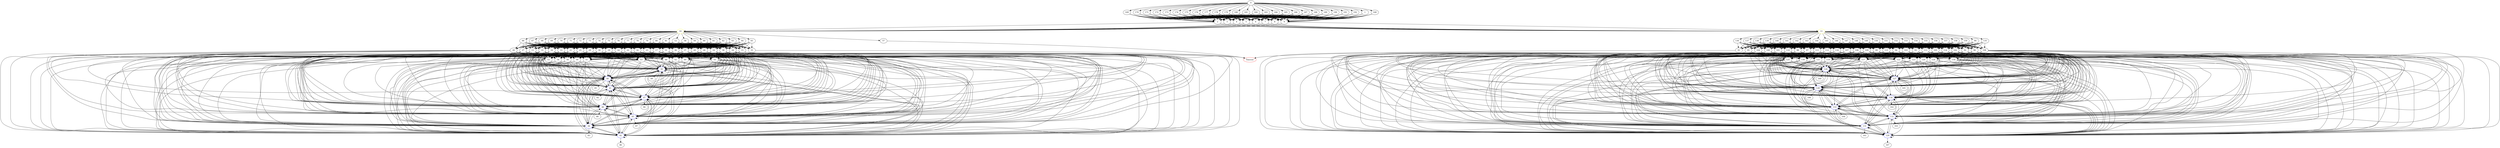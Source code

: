 digraph G {
	0 -> 1;
	0 -> 168;
	0 -> 169;
	0 -> 170;
	0 -> 171;
	0 -> 172;
	0 -> 173;
	0 -> 174;
	0 -> 175;
	0 -> 176;
	0 -> 177;
	0 -> 178;
	0 -> 179;
	0 -> 180;
	0 -> 181;
	0 -> 182;
	0 -> 183;
	0 -> 184;
	0 -> 185;
	0 -> 186;
	0 -> 187;
	0 -> 188;
	0 -> 189;
	0 -> 190;
	0 -> 191;
	0 -> 192;
	1 -> 2;
	1 -> 3;
	1 -> 4;
	1 -> 5;
	1 -> 6;
	1 -> 7;
	1 -> 8;
	1 -> 9;
	2 -> "10";
10 [color=yellow];
	2 -> "11";
11 [color=yellow];
	3 -> "10";
10 [color=yellow];
	3 -> "11";
11 [color=yellow];
	4 -> "10";
10 [color=yellow];
	4 -> "11";
11 [color=yellow];
	5 -> "10";
10 [color=yellow];
	5 -> "11";
11 [color=yellow];
	6 -> "10";
10 [color=yellow];
	6 -> "11";
11 [color=yellow];
	7 -> "10";
10 [color=yellow];
	7 -> "11";
11 [color=yellow];
	8 -> "10";
10 [color=yellow];
	8 -> "11";
11 [color=yellow];
	9 -> "10";
10 [color=yellow];
	9 -> "11";
11 [color=yellow];
	10 -> 12;
	10 -> 57;
	10 -> 58;
	10 -> 59;
	10 -> 60;
	10 -> 61;
	10 -> 62;
	10 -> 63;
	10 -> 64;
	10 -> 65;
	10 -> 66;
	10 -> 67;
	10 -> 68;
	10 -> 69;
	10 -> 70;
	10 -> 71;
	10 -> 72;
	10 -> 73;
	10 -> 74;
	10 -> 75;
	10 -> 76;
	10 -> 77;
	10 -> 78;
	10 -> 79;
	10 -> 80;
	10 -> 81;
	11 -> 90;
	11 -> 135;
	11 -> 136;
	11 -> 137;
	11 -> 138;
	11 -> 139;
	11 -> 140;
	11 -> 141;
	11 -> 142;
	11 -> 143;
	11 -> 144;
	11 -> 145;
	11 -> 146;
	11 -> 147;
	11 -> 148;
	11 -> 149;
	11 -> 150;
	11 -> 151;
	11 -> 152;
	11 -> 153;
	11 -> 154;
	11 -> 155;
	11 -> 156;
	11 -> 157;
	11 -> 158;
	11 -> 159;
	12 -> 13;
	12 -> 14;
	12 -> 15;
	12 -> 16;
	12 -> 17;
	12 -> 18;
	12 -> 19;
	12 -> 20;
	12 -> 21;
	12 -> 22;
	12 -> 23;
	12 -> 24;
	12 -> 25;
	12 -> 26;
	12 -> 27;
	12 -> 28;
	12 -> 29;
	12 -> 30;
	12 -> 31;
	12 -> 32;
	12 -> 33;
	12 -> 34;
	12 -> 35;
	12 -> 36;
	12 -> 37;
	12 -> 38;
	13 -> "39";
39 [color=blue];
	13 -> "40";
40 [color=blue];
	13 -> "41";
41 [color=blue];
	13 -> "42";
42 [color=blue];
	13 -> 43;
	13 -> "44";
44 [color=blue];
	13 -> "45";
45 [color=blue];
	13 -> "46";
46 [color=blue];
	13 -> "47";
47 [color=blue];
	13 -> 48;
	13 -> 49;
	13 -> 50;
	13 -> 51;
	13 -> 52;
	13 -> 53;
	13 -> 54;
	13 -> 55;
	13 -> 56;
	14 -> "39";
39 [color=blue];
	14 -> "40";
40 [color=blue];
	14 -> "41";
41 [color=blue];
	14 -> "42";
42 [color=blue];
	14 -> 43;
	14 -> "44";
44 [color=blue];
	14 -> "45";
45 [color=blue];
	14 -> "46";
46 [color=blue];
	14 -> "47";
47 [color=blue];
	14 -> 48;
	14 -> 49;
	14 -> 50;
	14 -> 51;
	14 -> 52;
	14 -> 53;
	14 -> 54;
	14 -> 55;
	14 -> 56;
	15 -> "39";
39 [color=blue];
	15 -> "40";
40 [color=blue];
	15 -> "41";
41 [color=blue];
	15 -> "42";
42 [color=blue];
	15 -> 43;
	15 -> "44";
44 [color=blue];
	15 -> "45";
45 [color=blue];
	15 -> "46";
46 [color=blue];
	15 -> "47";
47 [color=blue];
	15 -> 48;
	15 -> 49;
	15 -> 50;
	15 -> 51;
	15 -> 52;
	15 -> 53;
	15 -> 54;
	15 -> 55;
	15 -> 56;
	16 -> "39";
39 [color=blue];
	16 -> "40";
40 [color=blue];
	16 -> "41";
41 [color=blue];
	16 -> "42";
42 [color=blue];
	16 -> 43;
	16 -> "44";
44 [color=blue];
	16 -> "45";
45 [color=blue];
	16 -> "46";
46 [color=blue];
	16 -> "47";
47 [color=blue];
	16 -> 48;
	16 -> 49;
	16 -> 50;
	16 -> 51;
	16 -> 52;
	16 -> 53;
	16 -> 54;
	16 -> 55;
	16 -> 56;
	17 -> "39";
39 [color=blue];
	17 -> "40";
40 [color=blue];
	17 -> "41";
41 [color=blue];
	17 -> "42";
42 [color=blue];
	17 -> 43;
	17 -> "44";
44 [color=blue];
	17 -> "45";
45 [color=blue];
	17 -> "46";
46 [color=blue];
	17 -> "47";
47 [color=blue];
	17 -> 48;
	17 -> 49;
	17 -> 50;
	17 -> 51;
	17 -> 52;
	17 -> 53;
	17 -> 54;
	17 -> 55;
	17 -> 56;
	18 -> "39";
39 [color=blue];
	18 -> "40";
40 [color=blue];
	18 -> "41";
41 [color=blue];
	18 -> "42";
42 [color=blue];
	18 -> 43;
	18 -> "44";
44 [color=blue];
	18 -> "45";
45 [color=blue];
	18 -> "46";
46 [color=blue];
	18 -> "47";
47 [color=blue];
	18 -> 48;
	18 -> 49;
	18 -> 50;
	18 -> 51;
	18 -> 52;
	18 -> 53;
	18 -> 54;
	18 -> 55;
	18 -> 56;
	19 -> "39";
39 [color=blue];
	19 -> "40";
40 [color=blue];
	19 -> "41";
41 [color=blue];
	19 -> "42";
42 [color=blue];
	19 -> 43;
	19 -> "44";
44 [color=blue];
	19 -> "45";
45 [color=blue];
	19 -> "46";
46 [color=blue];
	19 -> "47";
47 [color=blue];
	19 -> 48;
	19 -> 49;
	19 -> 50;
	19 -> 51;
	19 -> 52;
	19 -> 53;
	19 -> 54;
	19 -> 55;
	19 -> 56;
	20 -> "39";
39 [color=blue];
	20 -> "40";
40 [color=blue];
	20 -> "41";
41 [color=blue];
	20 -> "42";
42 [color=blue];
	20 -> 43;
	20 -> "44";
44 [color=blue];
	20 -> "45";
45 [color=blue];
	20 -> "46";
46 [color=blue];
	20 -> "47";
47 [color=blue];
	20 -> 48;
	20 -> 49;
	20 -> 50;
	20 -> 51;
	20 -> 52;
	20 -> 53;
	20 -> 54;
	20 -> 55;
	20 -> 56;
	21 -> "39";
39 [color=blue];
	21 -> "40";
40 [color=blue];
	21 -> "41";
41 [color=blue];
	21 -> "42";
42 [color=blue];
	21 -> 43;
	21 -> "44";
44 [color=blue];
	21 -> "45";
45 [color=blue];
	21 -> "46";
46 [color=blue];
	21 -> "47";
47 [color=blue];
	21 -> 48;
	21 -> 49;
	21 -> 50;
	21 -> 51;
	21 -> 52;
	21 -> 53;
	21 -> 54;
	21 -> 55;
	21 -> 56;
	22 -> "39";
39 [color=blue];
	22 -> "40";
40 [color=blue];
	22 -> "41";
41 [color=blue];
	22 -> "42";
42 [color=blue];
	22 -> 43;
	22 -> "44";
44 [color=blue];
	22 -> "45";
45 [color=blue];
	22 -> "46";
46 [color=blue];
	22 -> "47";
47 [color=blue];
	22 -> 48;
	22 -> 49;
	22 -> 50;
	22 -> 51;
	22 -> 52;
	22 -> 53;
	22 -> 54;
	22 -> 55;
	22 -> 56;
	23 -> "39";
39 [color=blue];
	23 -> "40";
40 [color=blue];
	23 -> "41";
41 [color=blue];
	23 -> "42";
42 [color=blue];
	23 -> 43;
	23 -> "44";
44 [color=blue];
	23 -> "45";
45 [color=blue];
	23 -> "46";
46 [color=blue];
	23 -> "47";
47 [color=blue];
	23 -> 48;
	23 -> 49;
	23 -> 50;
	23 -> 51;
	23 -> 52;
	23 -> 53;
	23 -> 54;
	23 -> 55;
	23 -> 56;
	24 -> "39";
39 [color=blue];
	24 -> "40";
40 [color=blue];
	24 -> "41";
41 [color=blue];
	24 -> "42";
42 [color=blue];
	24 -> 43;
	24 -> "44";
44 [color=blue];
	24 -> "45";
45 [color=blue];
	24 -> "46";
46 [color=blue];
	24 -> "47";
47 [color=blue];
	24 -> 48;
	24 -> 49;
	24 -> 50;
	24 -> 51;
	24 -> 52;
	24 -> 53;
	24 -> 54;
	24 -> 55;
	24 -> 56;
	25 -> "39";
39 [color=blue];
	25 -> "40";
40 [color=blue];
	25 -> "41";
41 [color=blue];
	25 -> "42";
42 [color=blue];
	25 -> 43;
	25 -> "44";
44 [color=blue];
	25 -> "45";
45 [color=blue];
	25 -> "46";
46 [color=blue];
	25 -> "47";
47 [color=blue];
	25 -> 48;
	25 -> 49;
	25 -> 50;
	25 -> 51;
	25 -> 52;
	25 -> 53;
	25 -> 54;
	25 -> 55;
	25 -> 56;
	26 -> "39";
39 [color=blue];
	26 -> "40";
40 [color=blue];
	26 -> "41";
41 [color=blue];
	26 -> "42";
42 [color=blue];
	26 -> 43;
	26 -> "44";
44 [color=blue];
	26 -> "45";
45 [color=blue];
	26 -> "46";
46 [color=blue];
	26 -> "47";
47 [color=blue];
	26 -> 48;
	26 -> 49;
	26 -> 50;
	26 -> 51;
	26 -> 52;
	26 -> 53;
	26 -> 54;
	26 -> 55;
	26 -> 56;
	27 -> "39";
39 [color=blue];
	27 -> "40";
40 [color=blue];
	27 -> "41";
41 [color=blue];
	27 -> "42";
42 [color=blue];
	27 -> 43;
	27 -> "44";
44 [color=blue];
	27 -> "45";
45 [color=blue];
	27 -> "46";
46 [color=blue];
	27 -> "47";
47 [color=blue];
	27 -> 48;
	27 -> 49;
	27 -> 50;
	27 -> 51;
	27 -> 52;
	27 -> 53;
	27 -> 54;
	27 -> 55;
	27 -> 56;
	28 -> "39";
39 [color=blue];
	28 -> "40";
40 [color=blue];
	28 -> "41";
41 [color=blue];
	28 -> "42";
42 [color=blue];
	28 -> 43;
	28 -> "44";
44 [color=blue];
	28 -> "45";
45 [color=blue];
	28 -> "46";
46 [color=blue];
	28 -> "47";
47 [color=blue];
	28 -> 48;
	28 -> 49;
	28 -> 50;
	28 -> 51;
	28 -> 52;
	28 -> 53;
	28 -> 54;
	28 -> 55;
	28 -> 56;
	29 -> "39";
39 [color=blue];
	29 -> "40";
40 [color=blue];
	29 -> "41";
41 [color=blue];
	29 -> "42";
42 [color=blue];
	29 -> 43;
	29 -> "44";
44 [color=blue];
	29 -> "45";
45 [color=blue];
	29 -> "46";
46 [color=blue];
	29 -> "47";
47 [color=blue];
	29 -> 48;
	29 -> 49;
	29 -> 50;
	29 -> 51;
	29 -> 52;
	29 -> 53;
	29 -> 54;
	29 -> 55;
	29 -> 56;
	30 -> "39";
39 [color=blue];
	30 -> "40";
40 [color=blue];
	30 -> "41";
41 [color=blue];
	30 -> "42";
42 [color=blue];
	30 -> 43;
	30 -> "44";
44 [color=blue];
	30 -> "45";
45 [color=blue];
	30 -> "46";
46 [color=blue];
	30 -> "47";
47 [color=blue];
	30 -> 48;
	30 -> 49;
	30 -> 50;
	30 -> 51;
	30 -> 52;
	30 -> 53;
	30 -> 54;
	30 -> 55;
	30 -> 56;
	31 -> "39";
39 [color=blue];
	31 -> "40";
40 [color=blue];
	31 -> "41";
41 [color=blue];
	31 -> "42";
42 [color=blue];
	31 -> 43;
	31 -> "44";
44 [color=blue];
	31 -> "45";
45 [color=blue];
	31 -> "46";
46 [color=blue];
	31 -> "47";
47 [color=blue];
	31 -> 48;
	31 -> 49;
	31 -> 50;
	31 -> 51;
	31 -> 52;
	31 -> 53;
	31 -> 54;
	31 -> 55;
	31 -> 56;
	32 -> "39";
39 [color=blue];
	32 -> "40";
40 [color=blue];
	32 -> "41";
41 [color=blue];
	32 -> "42";
42 [color=blue];
	32 -> 43;
	32 -> "44";
44 [color=blue];
	32 -> "45";
45 [color=blue];
	32 -> "46";
46 [color=blue];
	32 -> "47";
47 [color=blue];
	32 -> 48;
	32 -> 49;
	32 -> 50;
	32 -> 51;
	32 -> 52;
	32 -> 53;
	32 -> 54;
	32 -> 55;
	32 -> 56;
	33 -> "39";
39 [color=blue];
	33 -> "40";
40 [color=blue];
	33 -> "41";
41 [color=blue];
	33 -> "42";
42 [color=blue];
	33 -> 43;
	33 -> "44";
44 [color=blue];
	33 -> "45";
45 [color=blue];
	33 -> "46";
46 [color=blue];
	33 -> "47";
47 [color=blue];
	33 -> 48;
	33 -> 49;
	33 -> 50;
	33 -> 51;
	33 -> 52;
	33 -> 53;
	33 -> 54;
	33 -> 55;
	33 -> 56;
	34 -> "39";
39 [color=blue];
	34 -> "40";
40 [color=blue];
	34 -> "41";
41 [color=blue];
	34 -> "42";
42 [color=blue];
	34 -> 43;
	34 -> "44";
44 [color=blue];
	34 -> "45";
45 [color=blue];
	34 -> "46";
46 [color=blue];
	34 -> "47";
47 [color=blue];
	34 -> 48;
	34 -> 49;
	34 -> 50;
	34 -> 51;
	34 -> 52;
	34 -> 53;
	34 -> 54;
	34 -> 55;
	34 -> 56;
	35 -> "Timeout";
Timeout [color=red];
	36 -> "39";
39 [color=blue];
	36 -> "40";
40 [color=blue];
	36 -> "41";
41 [color=blue];
	36 -> "42";
42 [color=blue];
	36 -> 43;
	36 -> "44";
44 [color=blue];
	36 -> "45";
45 [color=blue];
	36 -> "46";
46 [color=blue];
	36 -> "47";
47 [color=blue];
	36 -> 48;
	36 -> 49;
	36 -> 50;
	36 -> 51;
	36 -> 52;
	36 -> 53;
	36 -> 54;
	36 -> 55;
	36 -> 56;
	37 -> "39";
39 [color=blue];
	37 -> "40";
40 [color=blue];
	37 -> "41";
41 [color=blue];
	37 -> "42";
42 [color=blue];
	37 -> 43;
	37 -> "44";
44 [color=blue];
	37 -> "45";
45 [color=blue];
	37 -> "46";
46 [color=blue];
	37 -> "47";
47 [color=blue];
	37 -> 48;
	37 -> 49;
	37 -> 50;
	37 -> 51;
	37 -> 52;
	37 -> 53;
	37 -> 54;
	37 -> 55;
	37 -> 56;
	38 -> "39";
39 [color=blue];
	38 -> "40";
40 [color=blue];
	38 -> "41";
41 [color=blue];
	38 -> "42";
42 [color=blue];
	38 -> 43;
	38 -> "44";
44 [color=blue];
	38 -> "45";
45 [color=blue];
	38 -> "46";
46 [color=blue];
	38 -> "47";
47 [color=blue];
	38 -> 48;
	38 -> 49;
	38 -> 50;
	38 -> 51;
	38 -> 52;
	38 -> 53;
	38 -> 54;
	38 -> 55;
	38 -> 56;
	39 -> "39";
39 [color=blue];
	39 -> "40";
40 [color=blue];
	39 -> "41";
41 [color=blue];
	39 -> "42";
42 [color=blue];
	39 -> "44";
44 [color=blue];
	39 -> "45";
45 [color=blue];
	39 -> "46";
46 [color=blue];
	39 -> "47";
47 [color=blue];
	39 -> 89;
	40 -> "39";
39 [color=blue];
	40 -> "40";
40 [color=blue];
	40 -> "41";
41 [color=blue];
	40 -> "42";
42 [color=blue];
	40 -> "44";
44 [color=blue];
	40 -> "45";
45 [color=blue];
	40 -> "46";
46 [color=blue];
	40 -> "47";
47 [color=blue];
	40 -> 85;
	41 -> "39";
39 [color=blue];
	41 -> "40";
40 [color=blue];
	41 -> "41";
41 [color=blue];
	41 -> "42";
42 [color=blue];
	41 -> "44";
44 [color=blue];
	41 -> "45";
45 [color=blue];
	41 -> "46";
46 [color=blue];
	41 -> "47";
47 [color=blue];
	41 -> 82;
	42 -> "39";
39 [color=blue];
	42 -> "40";
40 [color=blue];
	42 -> "41";
41 [color=blue];
	42 -> "42";
42 [color=blue];
	42 -> "44";
44 [color=blue];
	42 -> "45";
45 [color=blue];
	42 -> "46";
46 [color=blue];
	42 -> "47";
47 [color=blue];
	42 -> 86;
	43 -> "39";
39 [color=blue];
	43 -> "40";
40 [color=blue];
	43 -> "41";
41 [color=blue];
	43 -> "42";
42 [color=blue];
	43 -> "44";
44 [color=blue];
	43 -> "45";
45 [color=blue];
	43 -> "46";
46 [color=blue];
	43 -> "47";
47 [color=blue];
	44 -> "39";
39 [color=blue];
	44 -> "40";
40 [color=blue];
	44 -> "41";
41 [color=blue];
	44 -> "42";
42 [color=blue];
	44 -> "44";
44 [color=blue];
	44 -> "45";
45 [color=blue];
	44 -> "46";
46 [color=blue];
	44 -> "47";
47 [color=blue];
	44 -> 83;
	45 -> "39";
39 [color=blue];
	45 -> "40";
40 [color=blue];
	45 -> "41";
41 [color=blue];
	45 -> "42";
42 [color=blue];
	45 -> "44";
44 [color=blue];
	45 -> "45";
45 [color=blue];
	45 -> "46";
46 [color=blue];
	45 -> "47";
47 [color=blue];
	45 -> 87;
	46 -> "39";
39 [color=blue];
	46 -> "40";
40 [color=blue];
	46 -> "41";
41 [color=blue];
	46 -> "42";
42 [color=blue];
	46 -> "44";
44 [color=blue];
	46 -> "45";
45 [color=blue];
	46 -> "46";
46 [color=blue];
	46 -> "47";
47 [color=blue];
	46 -> 88;
	47 -> "39";
39 [color=blue];
	47 -> "40";
40 [color=blue];
	47 -> "41";
41 [color=blue];
	47 -> "42";
42 [color=blue];
	47 -> "44";
44 [color=blue];
	47 -> "45";
45 [color=blue];
	47 -> "46";
46 [color=blue];
	47 -> "47";
47 [color=blue];
	47 -> 84;
	48 -> "39";
39 [color=blue];
	48 -> "40";
40 [color=blue];
	48 -> "41";
41 [color=blue];
	48 -> "42";
42 [color=blue];
	48 -> "44";
44 [color=blue];
	48 -> "45";
45 [color=blue];
	48 -> "46";
46 [color=blue];
	48 -> "47";
47 [color=blue];
	49 -> "39";
39 [color=blue];
	49 -> "40";
40 [color=blue];
	49 -> "41";
41 [color=blue];
	49 -> "42";
42 [color=blue];
	49 -> "44";
44 [color=blue];
	49 -> "45";
45 [color=blue];
	49 -> "46";
46 [color=blue];
	49 -> "47";
47 [color=blue];
	50 -> "39";
39 [color=blue];
	50 -> "40";
40 [color=blue];
	50 -> "41";
41 [color=blue];
	50 -> "42";
42 [color=blue];
	50 -> "44";
44 [color=blue];
	50 -> "45";
45 [color=blue];
	50 -> "46";
46 [color=blue];
	50 -> "47";
47 [color=blue];
	51 -> "39";
39 [color=blue];
	51 -> "40";
40 [color=blue];
	51 -> "41";
41 [color=blue];
	51 -> "42";
42 [color=blue];
	51 -> "44";
44 [color=blue];
	51 -> "45";
45 [color=blue];
	51 -> "46";
46 [color=blue];
	51 -> "47";
47 [color=blue];
	52 -> "39";
39 [color=blue];
	52 -> "40";
40 [color=blue];
	52 -> "41";
41 [color=blue];
	52 -> "42";
42 [color=blue];
	52 -> "44";
44 [color=blue];
	52 -> "45";
45 [color=blue];
	52 -> "46";
46 [color=blue];
	52 -> "47";
47 [color=blue];
	53 -> "39";
39 [color=blue];
	53 -> "40";
40 [color=blue];
	53 -> "41";
41 [color=blue];
	53 -> "42";
42 [color=blue];
	53 -> "44";
44 [color=blue];
	53 -> "45";
45 [color=blue];
	53 -> "46";
46 [color=blue];
	53 -> "47";
47 [color=blue];
	54 -> "39";
39 [color=blue];
	54 -> "40";
40 [color=blue];
	54 -> "41";
41 [color=blue];
	54 -> "42";
42 [color=blue];
	54 -> "44";
44 [color=blue];
	54 -> "45";
45 [color=blue];
	54 -> "46";
46 [color=blue];
	54 -> "47";
47 [color=blue];
	55 -> "39";
39 [color=blue];
	55 -> "40";
40 [color=blue];
	55 -> "41";
41 [color=blue];
	55 -> "42";
42 [color=blue];
	55 -> "44";
44 [color=blue];
	55 -> "45";
45 [color=blue];
	55 -> "46";
46 [color=blue];
	55 -> "47";
47 [color=blue];
	56 -> "39";
39 [color=blue];
	56 -> "40";
40 [color=blue];
	56 -> "41";
41 [color=blue];
	56 -> "42";
42 [color=blue];
	56 -> "44";
44 [color=blue];
	56 -> "45";
45 [color=blue];
	56 -> "46";
46 [color=blue];
	56 -> "47";
47 [color=blue];
	57 -> "Timeout";
Timeout [color=red];
	58 -> 13;
	58 -> 14;
	58 -> 15;
	58 -> 16;
	58 -> 17;
	58 -> 18;
	58 -> 19;
	58 -> 20;
	58 -> 21;
	58 -> 22;
	58 -> 23;
	58 -> 24;
	58 -> 25;
	58 -> 26;
	58 -> 27;
	58 -> 28;
	58 -> 29;
	58 -> 30;
	58 -> 31;
	58 -> 32;
	58 -> 33;
	58 -> 34;
	58 -> 35;
	58 -> 36;
	58 -> 37;
	58 -> 38;
	59 -> 13;
	59 -> 14;
	59 -> 15;
	59 -> 16;
	59 -> 17;
	59 -> 18;
	59 -> 19;
	59 -> 20;
	59 -> 21;
	59 -> 22;
	59 -> 23;
	59 -> 24;
	59 -> 25;
	59 -> 26;
	59 -> 27;
	59 -> 28;
	59 -> 29;
	59 -> 30;
	59 -> 31;
	59 -> 32;
	59 -> 33;
	59 -> 34;
	59 -> 35;
	59 -> 36;
	59 -> 37;
	59 -> 38;
	60 -> 13;
	60 -> 14;
	60 -> 15;
	60 -> 16;
	60 -> 17;
	60 -> 18;
	60 -> 19;
	60 -> 20;
	60 -> 21;
	60 -> 22;
	60 -> 23;
	60 -> 24;
	60 -> 25;
	60 -> 26;
	60 -> 27;
	60 -> 28;
	60 -> 29;
	60 -> 30;
	60 -> 31;
	60 -> 32;
	60 -> 33;
	60 -> 34;
	60 -> 35;
	60 -> 36;
	60 -> 37;
	60 -> 38;
	61 -> 13;
	61 -> 14;
	61 -> 15;
	61 -> 16;
	61 -> 17;
	61 -> 18;
	61 -> 19;
	61 -> 20;
	61 -> 21;
	61 -> 22;
	61 -> 23;
	61 -> 24;
	61 -> 25;
	61 -> 26;
	61 -> 27;
	61 -> 28;
	61 -> 29;
	61 -> 30;
	61 -> 31;
	61 -> 32;
	61 -> 33;
	61 -> 34;
	61 -> 35;
	61 -> 36;
	61 -> 37;
	61 -> 38;
	62 -> 13;
	62 -> 14;
	62 -> 15;
	62 -> 16;
	62 -> 17;
	62 -> 18;
	62 -> 19;
	62 -> 20;
	62 -> 21;
	62 -> 22;
	62 -> 23;
	62 -> 24;
	62 -> 25;
	62 -> 26;
	62 -> 27;
	62 -> 28;
	62 -> 29;
	62 -> 30;
	62 -> 31;
	62 -> 32;
	62 -> 33;
	62 -> 34;
	62 -> 35;
	62 -> 36;
	62 -> 37;
	62 -> 38;
	63 -> 13;
	63 -> 14;
	63 -> 15;
	63 -> 16;
	63 -> 17;
	63 -> 18;
	63 -> 19;
	63 -> 20;
	63 -> 21;
	63 -> 22;
	63 -> 23;
	63 -> 24;
	63 -> 25;
	63 -> 26;
	63 -> 27;
	63 -> 28;
	63 -> 29;
	63 -> 30;
	63 -> 31;
	63 -> 32;
	63 -> 33;
	63 -> 34;
	63 -> 35;
	63 -> 36;
	63 -> 37;
	63 -> 38;
	64 -> 13;
	64 -> 14;
	64 -> 15;
	64 -> 16;
	64 -> 17;
	64 -> 18;
	64 -> 19;
	64 -> 20;
	64 -> 21;
	64 -> 22;
	64 -> 23;
	64 -> 24;
	64 -> 25;
	64 -> 26;
	64 -> 27;
	64 -> 28;
	64 -> 29;
	64 -> 30;
	64 -> 31;
	64 -> 32;
	64 -> 33;
	64 -> 34;
	64 -> 35;
	64 -> 36;
	64 -> 37;
	64 -> 38;
	65 -> 13;
	65 -> 14;
	65 -> 15;
	65 -> 16;
	65 -> 17;
	65 -> 18;
	65 -> 19;
	65 -> 20;
	65 -> 21;
	65 -> 22;
	65 -> 23;
	65 -> 24;
	65 -> 25;
	65 -> 26;
	65 -> 27;
	65 -> 28;
	65 -> 29;
	65 -> 30;
	65 -> 31;
	65 -> 32;
	65 -> 33;
	65 -> 34;
	65 -> 35;
	65 -> 36;
	65 -> 37;
	65 -> 38;
	66 -> 13;
	66 -> 14;
	66 -> 15;
	66 -> 16;
	66 -> 17;
	66 -> 18;
	66 -> 19;
	66 -> 20;
	66 -> 21;
	66 -> 22;
	66 -> 23;
	66 -> 24;
	66 -> 25;
	66 -> 26;
	66 -> 27;
	66 -> 28;
	66 -> 29;
	66 -> 30;
	66 -> 31;
	66 -> 32;
	66 -> 33;
	66 -> 34;
	66 -> 35;
	66 -> 36;
	66 -> 37;
	66 -> 38;
	67 -> 13;
	67 -> 14;
	67 -> 15;
	67 -> 16;
	67 -> 17;
	67 -> 18;
	67 -> 19;
	67 -> 20;
	67 -> 21;
	67 -> 22;
	67 -> 23;
	67 -> 24;
	67 -> 25;
	67 -> 26;
	67 -> 27;
	67 -> 28;
	67 -> 29;
	67 -> 30;
	67 -> 31;
	67 -> 32;
	67 -> 33;
	67 -> 34;
	67 -> 35;
	67 -> 36;
	67 -> 37;
	67 -> 38;
	68 -> 13;
	68 -> 14;
	68 -> 15;
	68 -> 16;
	68 -> 17;
	68 -> 18;
	68 -> 19;
	68 -> 20;
	68 -> 21;
	68 -> 22;
	68 -> 23;
	68 -> 24;
	68 -> 25;
	68 -> 26;
	68 -> 27;
	68 -> 28;
	68 -> 29;
	68 -> 30;
	68 -> 31;
	68 -> 32;
	68 -> 33;
	68 -> 34;
	68 -> 35;
	68 -> 36;
	68 -> 37;
	68 -> 38;
	69 -> 13;
	69 -> 14;
	69 -> 15;
	69 -> 16;
	69 -> 17;
	69 -> 18;
	69 -> 19;
	69 -> 20;
	69 -> 21;
	69 -> 22;
	69 -> 23;
	69 -> 24;
	69 -> 25;
	69 -> 26;
	69 -> 27;
	69 -> 28;
	69 -> 29;
	69 -> 30;
	69 -> 31;
	69 -> 32;
	69 -> 33;
	69 -> 34;
	69 -> 35;
	69 -> 36;
	69 -> 37;
	69 -> 38;
	70 -> 13;
	70 -> 14;
	70 -> 15;
	70 -> 16;
	70 -> 17;
	70 -> 18;
	70 -> 19;
	70 -> 20;
	70 -> 21;
	70 -> 22;
	70 -> 23;
	70 -> 24;
	70 -> 25;
	70 -> 26;
	70 -> 27;
	70 -> 28;
	70 -> 29;
	70 -> 30;
	70 -> 31;
	70 -> 32;
	70 -> 33;
	70 -> 34;
	70 -> 35;
	70 -> 36;
	70 -> 37;
	70 -> 38;
	71 -> 13;
	71 -> 14;
	71 -> 15;
	71 -> 16;
	71 -> 17;
	71 -> 18;
	71 -> 19;
	71 -> 20;
	71 -> 21;
	71 -> 22;
	71 -> 23;
	71 -> 24;
	71 -> 25;
	71 -> 26;
	71 -> 27;
	71 -> 28;
	71 -> 29;
	71 -> 30;
	71 -> 31;
	71 -> 32;
	71 -> 33;
	71 -> 34;
	71 -> 35;
	71 -> 36;
	71 -> 37;
	71 -> 38;
	72 -> 13;
	72 -> 14;
	72 -> 15;
	72 -> 16;
	72 -> 17;
	72 -> 18;
	72 -> 19;
	72 -> 20;
	72 -> 21;
	72 -> 22;
	72 -> 23;
	72 -> 24;
	72 -> 25;
	72 -> 26;
	72 -> 27;
	72 -> 28;
	72 -> 29;
	72 -> 30;
	72 -> 31;
	72 -> 32;
	72 -> 33;
	72 -> 34;
	72 -> 35;
	72 -> 36;
	72 -> 37;
	72 -> 38;
	73 -> 13;
	73 -> 14;
	73 -> 15;
	73 -> 16;
	73 -> 17;
	73 -> 18;
	73 -> 19;
	73 -> 20;
	73 -> 21;
	73 -> 22;
	73 -> 23;
	73 -> 24;
	73 -> 25;
	73 -> 26;
	73 -> 27;
	73 -> 28;
	73 -> 29;
	73 -> 30;
	73 -> 31;
	73 -> 32;
	73 -> 33;
	73 -> 34;
	73 -> 35;
	73 -> 36;
	73 -> 37;
	73 -> 38;
	74 -> 13;
	74 -> 14;
	74 -> 15;
	74 -> 16;
	74 -> 17;
	74 -> 18;
	74 -> 19;
	74 -> 20;
	74 -> 21;
	74 -> 22;
	74 -> 23;
	74 -> 24;
	74 -> 25;
	74 -> 26;
	74 -> 27;
	74 -> 28;
	74 -> 29;
	74 -> 30;
	74 -> 31;
	74 -> 32;
	74 -> 33;
	74 -> 34;
	74 -> 35;
	74 -> 36;
	74 -> 37;
	74 -> 38;
	75 -> 13;
	75 -> 14;
	75 -> 15;
	75 -> 16;
	75 -> 17;
	75 -> 18;
	75 -> 19;
	75 -> 20;
	75 -> 21;
	75 -> 22;
	75 -> 23;
	75 -> 24;
	75 -> 25;
	75 -> 26;
	75 -> 27;
	75 -> 28;
	75 -> 29;
	75 -> 30;
	75 -> 31;
	75 -> 32;
	75 -> 33;
	75 -> 34;
	75 -> 35;
	75 -> 36;
	75 -> 37;
	75 -> 38;
	76 -> 13;
	76 -> 14;
	76 -> 15;
	76 -> 16;
	76 -> 17;
	76 -> 18;
	76 -> 19;
	76 -> 20;
	76 -> 21;
	76 -> 22;
	76 -> 23;
	76 -> 24;
	76 -> 25;
	76 -> 26;
	76 -> 27;
	76 -> 28;
	76 -> 29;
	76 -> 30;
	76 -> 31;
	76 -> 32;
	76 -> 33;
	76 -> 34;
	76 -> 35;
	76 -> 36;
	76 -> 37;
	76 -> 38;
	77 -> 13;
	77 -> 14;
	77 -> 15;
	77 -> 16;
	77 -> 17;
	77 -> 18;
	77 -> 19;
	77 -> 20;
	77 -> 21;
	77 -> 22;
	77 -> 23;
	77 -> 24;
	77 -> 25;
	77 -> 26;
	77 -> 27;
	77 -> 28;
	77 -> 29;
	77 -> 30;
	77 -> 31;
	77 -> 32;
	77 -> 33;
	77 -> 34;
	77 -> 35;
	77 -> 36;
	77 -> 37;
	77 -> 38;
	78 -> 13;
	78 -> 14;
	78 -> 15;
	78 -> 16;
	78 -> 17;
	78 -> 18;
	78 -> 19;
	78 -> 20;
	78 -> 21;
	78 -> 22;
	78 -> 23;
	78 -> 24;
	78 -> 25;
	78 -> 26;
	78 -> 27;
	78 -> 28;
	78 -> 29;
	78 -> 30;
	78 -> 31;
	78 -> 32;
	78 -> 33;
	78 -> 34;
	78 -> 35;
	78 -> 36;
	78 -> 37;
	78 -> 38;
	79 -> 13;
	79 -> 14;
	79 -> 15;
	79 -> 16;
	79 -> 17;
	79 -> 18;
	79 -> 19;
	79 -> 20;
	79 -> 21;
	79 -> 22;
	79 -> 23;
	79 -> 24;
	79 -> 25;
	79 -> 26;
	79 -> 27;
	79 -> 28;
	79 -> 29;
	79 -> 30;
	79 -> 31;
	79 -> 32;
	79 -> 33;
	79 -> 34;
	79 -> 35;
	79 -> 36;
	79 -> 37;
	79 -> 38;
	80 -> 13;
	80 -> 14;
	80 -> 15;
	80 -> 16;
	80 -> 17;
	80 -> 18;
	80 -> 19;
	80 -> 20;
	80 -> 21;
	80 -> 22;
	80 -> 23;
	80 -> 24;
	80 -> 25;
	80 -> 26;
	80 -> 27;
	80 -> 28;
	80 -> 29;
	80 -> 30;
	80 -> 31;
	80 -> 32;
	80 -> 33;
	80 -> 34;
	80 -> 35;
	80 -> 36;
	80 -> 37;
	80 -> 38;
	81 -> 13;
	81 -> 14;
	81 -> 15;
	81 -> 16;
	81 -> 17;
	81 -> 18;
	81 -> 19;
	81 -> 20;
	81 -> 21;
	81 -> 22;
	81 -> 23;
	81 -> 24;
	81 -> 25;
	81 -> 26;
	81 -> 27;
	81 -> 28;
	81 -> 29;
	81 -> 30;
	81 -> 31;
	81 -> 32;
	81 -> 33;
	81 -> 34;
	81 -> 35;
	81 -> 36;
	81 -> 37;
	81 -> 38;
	90 -> 91;
	90 -> 92;
	90 -> 93;
	90 -> 94;
	90 -> 95;
	90 -> 96;
	90 -> 97;
	90 -> 98;
	90 -> 99;
	90 -> 100;
	90 -> 101;
	90 -> 102;
	90 -> 103;
	90 -> 104;
	90 -> 105;
	90 -> 106;
	90 -> 107;
	90 -> 108;
	90 -> 109;
	90 -> 110;
	90 -> 111;
	90 -> 112;
	90 -> 113;
	90 -> 114;
	90 -> 115;
	90 -> 116;
	91 -> "Timeout";
Timeout [color=red];
	92 -> 117;
	92 -> 118;
	92 -> 119;
	92 -> 120;
	92 -> 121;
	92 -> 122;
	92 -> 123;
	92 -> 124;
	92 -> 125;
	92 -> "126";
126 [color=blue];
	92 -> "127";
127 [color=blue];
	92 -> "128";
128 [color=blue];
	92 -> "129";
129 [color=blue];
	92 -> 130;
	92 -> "131";
131 [color=blue];
	92 -> "132";
132 [color=blue];
	92 -> "133";
133 [color=blue];
	92 -> "134";
134 [color=blue];
	93 -> 117;
	93 -> 118;
	93 -> 119;
	93 -> 120;
	93 -> 121;
	93 -> 122;
	93 -> 123;
	93 -> 124;
	93 -> 125;
	93 -> "126";
126 [color=blue];
	93 -> "127";
127 [color=blue];
	93 -> "128";
128 [color=blue];
	93 -> "129";
129 [color=blue];
	93 -> 130;
	93 -> "131";
131 [color=blue];
	93 -> "132";
132 [color=blue];
	93 -> "133";
133 [color=blue];
	93 -> "134";
134 [color=blue];
	94 -> 117;
	94 -> 118;
	94 -> 119;
	94 -> 120;
	94 -> 121;
	94 -> 122;
	94 -> 123;
	94 -> 124;
	94 -> 125;
	94 -> "126";
126 [color=blue];
	94 -> "127";
127 [color=blue];
	94 -> "128";
128 [color=blue];
	94 -> "129";
129 [color=blue];
	94 -> 130;
	94 -> "131";
131 [color=blue];
	94 -> "132";
132 [color=blue];
	94 -> "133";
133 [color=blue];
	94 -> "134";
134 [color=blue];
	95 -> 117;
	95 -> 118;
	95 -> 119;
	95 -> 120;
	95 -> 121;
	95 -> 122;
	95 -> 123;
	95 -> 124;
	95 -> 125;
	95 -> "126";
126 [color=blue];
	95 -> "127";
127 [color=blue];
	95 -> "128";
128 [color=blue];
	95 -> "129";
129 [color=blue];
	95 -> 130;
	95 -> "131";
131 [color=blue];
	95 -> "132";
132 [color=blue];
	95 -> "133";
133 [color=blue];
	95 -> "134";
134 [color=blue];
	96 -> 117;
	96 -> 118;
	96 -> 119;
	96 -> 120;
	96 -> 121;
	96 -> 122;
	96 -> 123;
	96 -> 124;
	96 -> 125;
	96 -> "126";
126 [color=blue];
	96 -> "127";
127 [color=blue];
	96 -> "128";
128 [color=blue];
	96 -> "129";
129 [color=blue];
	96 -> 130;
	96 -> "131";
131 [color=blue];
	96 -> "132";
132 [color=blue];
	96 -> "133";
133 [color=blue];
	96 -> "134";
134 [color=blue];
	97 -> 117;
	97 -> 118;
	97 -> 119;
	97 -> 120;
	97 -> 121;
	97 -> 122;
	97 -> 123;
	97 -> 124;
	97 -> 125;
	97 -> "126";
126 [color=blue];
	97 -> "127";
127 [color=blue];
	97 -> "128";
128 [color=blue];
	97 -> "129";
129 [color=blue];
	97 -> 130;
	97 -> "131";
131 [color=blue];
	97 -> "132";
132 [color=blue];
	97 -> "133";
133 [color=blue];
	97 -> "134";
134 [color=blue];
	98 -> 117;
	98 -> 118;
	98 -> 119;
	98 -> 120;
	98 -> 121;
	98 -> 122;
	98 -> 123;
	98 -> 124;
	98 -> 125;
	98 -> "126";
126 [color=blue];
	98 -> "127";
127 [color=blue];
	98 -> "128";
128 [color=blue];
	98 -> "129";
129 [color=blue];
	98 -> 130;
	98 -> "131";
131 [color=blue];
	98 -> "132";
132 [color=blue];
	98 -> "133";
133 [color=blue];
	98 -> "134";
134 [color=blue];
	99 -> 117;
	99 -> 118;
	99 -> 119;
	99 -> 120;
	99 -> 121;
	99 -> 122;
	99 -> 123;
	99 -> 124;
	99 -> 125;
	99 -> "126";
126 [color=blue];
	99 -> "127";
127 [color=blue];
	99 -> "128";
128 [color=blue];
	99 -> "129";
129 [color=blue];
	99 -> 130;
	99 -> "131";
131 [color=blue];
	99 -> "132";
132 [color=blue];
	99 -> "133";
133 [color=blue];
	99 -> "134";
134 [color=blue];
	100 -> 117;
	100 -> 118;
	100 -> 119;
	100 -> 120;
	100 -> 121;
	100 -> 122;
	100 -> 123;
	100 -> 124;
	100 -> 125;
	100 -> "126";
126 [color=blue];
	100 -> "127";
127 [color=blue];
	100 -> "128";
128 [color=blue];
	100 -> "129";
129 [color=blue];
	100 -> 130;
	100 -> "131";
131 [color=blue];
	100 -> "132";
132 [color=blue];
	100 -> "133";
133 [color=blue];
	100 -> "134";
134 [color=blue];
	101 -> 117;
	101 -> 118;
	101 -> 119;
	101 -> 120;
	101 -> 121;
	101 -> 122;
	101 -> 123;
	101 -> 124;
	101 -> 125;
	101 -> "126";
126 [color=blue];
	101 -> "127";
127 [color=blue];
	101 -> "128";
128 [color=blue];
	101 -> "129";
129 [color=blue];
	101 -> 130;
	101 -> "131";
131 [color=blue];
	101 -> "132";
132 [color=blue];
	101 -> "133";
133 [color=blue];
	101 -> "134";
134 [color=blue];
	102 -> 117;
	102 -> 118;
	102 -> 119;
	102 -> 120;
	102 -> 121;
	102 -> 122;
	102 -> 123;
	102 -> 124;
	102 -> 125;
	102 -> "126";
126 [color=blue];
	102 -> "127";
127 [color=blue];
	102 -> "128";
128 [color=blue];
	102 -> "129";
129 [color=blue];
	102 -> 130;
	102 -> "131";
131 [color=blue];
	102 -> "132";
132 [color=blue];
	102 -> "133";
133 [color=blue];
	102 -> "134";
134 [color=blue];
	103 -> 117;
	103 -> 118;
	103 -> 119;
	103 -> 120;
	103 -> 121;
	103 -> 122;
	103 -> 123;
	103 -> 124;
	103 -> 125;
	103 -> "126";
126 [color=blue];
	103 -> "127";
127 [color=blue];
	103 -> "128";
128 [color=blue];
	103 -> "129";
129 [color=blue];
	103 -> 130;
	103 -> "131";
131 [color=blue];
	103 -> "132";
132 [color=blue];
	103 -> "133";
133 [color=blue];
	103 -> "134";
134 [color=blue];
	104 -> 117;
	104 -> 118;
	104 -> 119;
	104 -> 120;
	104 -> 121;
	104 -> 122;
	104 -> 123;
	104 -> 124;
	104 -> 125;
	104 -> "126";
126 [color=blue];
	104 -> "127";
127 [color=blue];
	104 -> "128";
128 [color=blue];
	104 -> "129";
129 [color=blue];
	104 -> 130;
	104 -> "131";
131 [color=blue];
	104 -> "132";
132 [color=blue];
	104 -> "133";
133 [color=blue];
	104 -> "134";
134 [color=blue];
	105 -> 117;
	105 -> 118;
	105 -> 119;
	105 -> 120;
	105 -> 121;
	105 -> 122;
	105 -> 123;
	105 -> 124;
	105 -> 125;
	105 -> "126";
126 [color=blue];
	105 -> "127";
127 [color=blue];
	105 -> "128";
128 [color=blue];
	105 -> "129";
129 [color=blue];
	105 -> 130;
	105 -> "131";
131 [color=blue];
	105 -> "132";
132 [color=blue];
	105 -> "133";
133 [color=blue];
	105 -> "134";
134 [color=blue];
	106 -> 117;
	106 -> 118;
	106 -> 119;
	106 -> 120;
	106 -> 121;
	106 -> 122;
	106 -> 123;
	106 -> 124;
	106 -> 125;
	106 -> "126";
126 [color=blue];
	106 -> "127";
127 [color=blue];
	106 -> "128";
128 [color=blue];
	106 -> "129";
129 [color=blue];
	106 -> 130;
	106 -> "131";
131 [color=blue];
	106 -> "132";
132 [color=blue];
	106 -> "133";
133 [color=blue];
	106 -> "134";
134 [color=blue];
	107 -> 117;
	107 -> 118;
	107 -> 119;
	107 -> 120;
	107 -> 121;
	107 -> 122;
	107 -> 123;
	107 -> 124;
	107 -> 125;
	107 -> "126";
126 [color=blue];
	107 -> "127";
127 [color=blue];
	107 -> "128";
128 [color=blue];
	107 -> "129";
129 [color=blue];
	107 -> 130;
	107 -> "131";
131 [color=blue];
	107 -> "132";
132 [color=blue];
	107 -> "133";
133 [color=blue];
	107 -> "134";
134 [color=blue];
	108 -> 117;
	108 -> 118;
	108 -> 119;
	108 -> 120;
	108 -> 121;
	108 -> 122;
	108 -> 123;
	108 -> 124;
	108 -> 125;
	108 -> "126";
126 [color=blue];
	108 -> "127";
127 [color=blue];
	108 -> "128";
128 [color=blue];
	108 -> "129";
129 [color=blue];
	108 -> 130;
	108 -> "131";
131 [color=blue];
	108 -> "132";
132 [color=blue];
	108 -> "133";
133 [color=blue];
	108 -> "134";
134 [color=blue];
	109 -> 117;
	109 -> 118;
	109 -> 119;
	109 -> 120;
	109 -> 121;
	109 -> 122;
	109 -> 123;
	109 -> 124;
	109 -> 125;
	109 -> "126";
126 [color=blue];
	109 -> "127";
127 [color=blue];
	109 -> "128";
128 [color=blue];
	109 -> "129";
129 [color=blue];
	109 -> 130;
	109 -> "131";
131 [color=blue];
	109 -> "132";
132 [color=blue];
	109 -> "133";
133 [color=blue];
	109 -> "134";
134 [color=blue];
	110 -> 117;
	110 -> 118;
	110 -> 119;
	110 -> 120;
	110 -> 121;
	110 -> 122;
	110 -> 123;
	110 -> 124;
	110 -> 125;
	110 -> "126";
126 [color=blue];
	110 -> "127";
127 [color=blue];
	110 -> "128";
128 [color=blue];
	110 -> "129";
129 [color=blue];
	110 -> 130;
	110 -> "131";
131 [color=blue];
	110 -> "132";
132 [color=blue];
	110 -> "133";
133 [color=blue];
	110 -> "134";
134 [color=blue];
	111 -> 117;
	111 -> 118;
	111 -> 119;
	111 -> 120;
	111 -> 121;
	111 -> 122;
	111 -> 123;
	111 -> 124;
	111 -> 125;
	111 -> "126";
126 [color=blue];
	111 -> "127";
127 [color=blue];
	111 -> "128";
128 [color=blue];
	111 -> "129";
129 [color=blue];
	111 -> 130;
	111 -> "131";
131 [color=blue];
	111 -> "132";
132 [color=blue];
	111 -> "133";
133 [color=blue];
	111 -> "134";
134 [color=blue];
	112 -> 117;
	112 -> 118;
	112 -> 119;
	112 -> 120;
	112 -> 121;
	112 -> 122;
	112 -> 123;
	112 -> 124;
	112 -> 125;
	112 -> "126";
126 [color=blue];
	112 -> "127";
127 [color=blue];
	112 -> "128";
128 [color=blue];
	112 -> "129";
129 [color=blue];
	112 -> 130;
	112 -> "131";
131 [color=blue];
	112 -> "132";
132 [color=blue];
	112 -> "133";
133 [color=blue];
	112 -> "134";
134 [color=blue];
	113 -> 117;
	113 -> 118;
	113 -> 119;
	113 -> 120;
	113 -> 121;
	113 -> 122;
	113 -> 123;
	113 -> 124;
	113 -> 125;
	113 -> "126";
126 [color=blue];
	113 -> "127";
127 [color=blue];
	113 -> "128";
128 [color=blue];
	113 -> "129";
129 [color=blue];
	113 -> 130;
	113 -> "131";
131 [color=blue];
	113 -> "132";
132 [color=blue];
	113 -> "133";
133 [color=blue];
	113 -> "134";
134 [color=blue];
	114 -> 117;
	114 -> 118;
	114 -> 119;
	114 -> 120;
	114 -> 121;
	114 -> 122;
	114 -> 123;
	114 -> 124;
	114 -> 125;
	114 -> "126";
126 [color=blue];
	114 -> "127";
127 [color=blue];
	114 -> "128";
128 [color=blue];
	114 -> "129";
129 [color=blue];
	114 -> 130;
	114 -> "131";
131 [color=blue];
	114 -> "132";
132 [color=blue];
	114 -> "133";
133 [color=blue];
	114 -> "134";
134 [color=blue];
	115 -> 117;
	115 -> 118;
	115 -> 119;
	115 -> 120;
	115 -> 121;
	115 -> 122;
	115 -> 123;
	115 -> 124;
	115 -> 125;
	115 -> "126";
126 [color=blue];
	115 -> "127";
127 [color=blue];
	115 -> "128";
128 [color=blue];
	115 -> "129";
129 [color=blue];
	115 -> 130;
	115 -> "131";
131 [color=blue];
	115 -> "132";
132 [color=blue];
	115 -> "133";
133 [color=blue];
	115 -> "134";
134 [color=blue];
	116 -> 117;
	116 -> 118;
	116 -> 119;
	116 -> 120;
	116 -> 121;
	116 -> 122;
	116 -> 123;
	116 -> 124;
	116 -> 125;
	116 -> "126";
126 [color=blue];
	116 -> "127";
127 [color=blue];
	116 -> "128";
128 [color=blue];
	116 -> "129";
129 [color=blue];
	116 -> 130;
	116 -> "131";
131 [color=blue];
	116 -> "132";
132 [color=blue];
	116 -> "133";
133 [color=blue];
	116 -> "134";
134 [color=blue];
	117 -> "126";
126 [color=blue];
	117 -> "127";
127 [color=blue];
	117 -> "128";
128 [color=blue];
	117 -> "129";
129 [color=blue];
	117 -> "131";
131 [color=blue];
	117 -> "132";
132 [color=blue];
	117 -> "133";
133 [color=blue];
	117 -> "134";
134 [color=blue];
	118 -> "126";
126 [color=blue];
	118 -> "127";
127 [color=blue];
	118 -> "128";
128 [color=blue];
	118 -> "129";
129 [color=blue];
	118 -> "131";
131 [color=blue];
	118 -> "132";
132 [color=blue];
	118 -> "133";
133 [color=blue];
	118 -> "134";
134 [color=blue];
	119 -> "126";
126 [color=blue];
	119 -> "127";
127 [color=blue];
	119 -> "128";
128 [color=blue];
	119 -> "129";
129 [color=blue];
	119 -> "131";
131 [color=blue];
	119 -> "132";
132 [color=blue];
	119 -> "133";
133 [color=blue];
	119 -> "134";
134 [color=blue];
	120 -> "126";
126 [color=blue];
	120 -> "127";
127 [color=blue];
	120 -> "128";
128 [color=blue];
	120 -> "129";
129 [color=blue];
	120 -> "131";
131 [color=blue];
	120 -> "132";
132 [color=blue];
	120 -> "133";
133 [color=blue];
	120 -> "134";
134 [color=blue];
	121 -> "126";
126 [color=blue];
	121 -> "127";
127 [color=blue];
	121 -> "128";
128 [color=blue];
	121 -> "129";
129 [color=blue];
	121 -> "131";
131 [color=blue];
	121 -> "132";
132 [color=blue];
	121 -> "133";
133 [color=blue];
	121 -> "134";
134 [color=blue];
	122 -> "126";
126 [color=blue];
	122 -> "127";
127 [color=blue];
	122 -> "128";
128 [color=blue];
	122 -> "129";
129 [color=blue];
	122 -> "131";
131 [color=blue];
	122 -> "132";
132 [color=blue];
	122 -> "133";
133 [color=blue];
	122 -> "134";
134 [color=blue];
	123 -> "126";
126 [color=blue];
	123 -> "127";
127 [color=blue];
	123 -> "128";
128 [color=blue];
	123 -> "129";
129 [color=blue];
	123 -> "131";
131 [color=blue];
	123 -> "132";
132 [color=blue];
	123 -> "133";
133 [color=blue];
	123 -> "134";
134 [color=blue];
	124 -> "126";
126 [color=blue];
	124 -> "127";
127 [color=blue];
	124 -> "128";
128 [color=blue];
	124 -> "129";
129 [color=blue];
	124 -> "131";
131 [color=blue];
	124 -> "132";
132 [color=blue];
	124 -> "133";
133 [color=blue];
	124 -> "134";
134 [color=blue];
	125 -> "126";
126 [color=blue];
	125 -> "127";
127 [color=blue];
	125 -> "128";
128 [color=blue];
	125 -> "129";
129 [color=blue];
	125 -> "131";
131 [color=blue];
	125 -> "132";
132 [color=blue];
	125 -> "133";
133 [color=blue];
	125 -> "134";
134 [color=blue];
	126 -> "126";
126 [color=blue];
	126 -> "127";
127 [color=blue];
	126 -> "128";
128 [color=blue];
	126 -> "129";
129 [color=blue];
	126 -> "131";
131 [color=blue];
	126 -> "132";
132 [color=blue];
	126 -> "133";
133 [color=blue];
	126 -> "134";
134 [color=blue];
	126 -> 160;
	127 -> "126";
126 [color=blue];
	127 -> "127";
127 [color=blue];
	127 -> "128";
128 [color=blue];
	127 -> "129";
129 [color=blue];
	127 -> "131";
131 [color=blue];
	127 -> "132";
132 [color=blue];
	127 -> "133";
133 [color=blue];
	127 -> "134";
134 [color=blue];
	127 -> 165;
	128 -> "126";
126 [color=blue];
	128 -> "127";
127 [color=blue];
	128 -> "128";
128 [color=blue];
	128 -> "129";
129 [color=blue];
	128 -> "131";
131 [color=blue];
	128 -> "132";
132 [color=blue];
	128 -> "133";
133 [color=blue];
	128 -> "134";
134 [color=blue];
	128 -> 166;
	129 -> "126";
126 [color=blue];
	129 -> "127";
127 [color=blue];
	129 -> "128";
128 [color=blue];
	129 -> "129";
129 [color=blue];
	129 -> "131";
131 [color=blue];
	129 -> "132";
132 [color=blue];
	129 -> "133";
133 [color=blue];
	129 -> "134";
134 [color=blue];
	129 -> 167;
	130 -> "126";
126 [color=blue];
	130 -> "127";
127 [color=blue];
	130 -> "128";
128 [color=blue];
	130 -> "129";
129 [color=blue];
	130 -> "131";
131 [color=blue];
	130 -> "132";
132 [color=blue];
	130 -> "133";
133 [color=blue];
	130 -> "134";
134 [color=blue];
	131 -> "126";
126 [color=blue];
	131 -> "127";
127 [color=blue];
	131 -> "128";
128 [color=blue];
	131 -> "129";
129 [color=blue];
	131 -> "131";
131 [color=blue];
	131 -> "132";
132 [color=blue];
	131 -> "133";
133 [color=blue];
	131 -> "134";
134 [color=blue];
	131 -> 161;
	132 -> "126";
126 [color=blue];
	132 -> "127";
127 [color=blue];
	132 -> "128";
128 [color=blue];
	132 -> "129";
129 [color=blue];
	132 -> "131";
131 [color=blue];
	132 -> "132";
132 [color=blue];
	132 -> "133";
133 [color=blue];
	132 -> "134";
134 [color=blue];
	132 -> 163;
	133 -> "126";
126 [color=blue];
	133 -> "127";
127 [color=blue];
	133 -> "128";
128 [color=blue];
	133 -> "129";
129 [color=blue];
	133 -> "131";
131 [color=blue];
	133 -> "132";
132 [color=blue];
	133 -> "133";
133 [color=blue];
	133 -> "134";
134 [color=blue];
	133 -> 164;
	134 -> "126";
126 [color=blue];
	134 -> "127";
127 [color=blue];
	134 -> "128";
128 [color=blue];
	134 -> "129";
129 [color=blue];
	134 -> "131";
131 [color=blue];
	134 -> "132";
132 [color=blue];
	134 -> "133";
133 [color=blue];
	134 -> "134";
134 [color=blue];
	134 -> 162;
	135 -> 91;
	135 -> 92;
	135 -> 93;
	135 -> 94;
	135 -> 95;
	135 -> 96;
	135 -> 97;
	135 -> 98;
	135 -> 99;
	135 -> 100;
	135 -> 101;
	135 -> 102;
	135 -> 103;
	135 -> 104;
	135 -> 105;
	135 -> 106;
	135 -> 107;
	135 -> 108;
	135 -> 109;
	135 -> 110;
	135 -> 111;
	135 -> 112;
	135 -> 113;
	135 -> 114;
	135 -> 115;
	135 -> 116;
	136 -> 91;
	136 -> 92;
	136 -> 93;
	136 -> 94;
	136 -> 95;
	136 -> 96;
	136 -> 97;
	136 -> 98;
	136 -> 99;
	136 -> 100;
	136 -> 101;
	136 -> 102;
	136 -> 103;
	136 -> 104;
	136 -> 105;
	136 -> 106;
	136 -> 107;
	136 -> 108;
	136 -> 109;
	136 -> 110;
	136 -> 111;
	136 -> 112;
	136 -> 113;
	136 -> 114;
	136 -> 115;
	136 -> 116;
	137 -> 91;
	137 -> 92;
	137 -> 93;
	137 -> 94;
	137 -> 95;
	137 -> 96;
	137 -> 97;
	137 -> 98;
	137 -> 99;
	137 -> 100;
	137 -> 101;
	137 -> 102;
	137 -> 103;
	137 -> 104;
	137 -> 105;
	137 -> 106;
	137 -> 107;
	137 -> 108;
	137 -> 109;
	137 -> 110;
	137 -> 111;
	137 -> 112;
	137 -> 113;
	137 -> 114;
	137 -> 115;
	137 -> 116;
	138 -> 91;
	138 -> 92;
	138 -> 93;
	138 -> 94;
	138 -> 95;
	138 -> 96;
	138 -> 97;
	138 -> 98;
	138 -> 99;
	138 -> 100;
	138 -> 101;
	138 -> 102;
	138 -> 103;
	138 -> 104;
	138 -> 105;
	138 -> 106;
	138 -> 107;
	138 -> 108;
	138 -> 109;
	138 -> 110;
	138 -> 111;
	138 -> 112;
	138 -> 113;
	138 -> 114;
	138 -> 115;
	138 -> 116;
	139 -> 91;
	139 -> 92;
	139 -> 93;
	139 -> 94;
	139 -> 95;
	139 -> 96;
	139 -> 97;
	139 -> 98;
	139 -> 99;
	139 -> 100;
	139 -> 101;
	139 -> 102;
	139 -> 103;
	139 -> 104;
	139 -> 105;
	139 -> 106;
	139 -> 107;
	139 -> 108;
	139 -> 109;
	139 -> 110;
	139 -> 111;
	139 -> 112;
	139 -> 113;
	139 -> 114;
	139 -> 115;
	139 -> 116;
	140 -> 91;
	140 -> 92;
	140 -> 93;
	140 -> 94;
	140 -> 95;
	140 -> 96;
	140 -> 97;
	140 -> 98;
	140 -> 99;
	140 -> 100;
	140 -> 101;
	140 -> 102;
	140 -> 103;
	140 -> 104;
	140 -> 105;
	140 -> 106;
	140 -> 107;
	140 -> 108;
	140 -> 109;
	140 -> 110;
	140 -> 111;
	140 -> 112;
	140 -> 113;
	140 -> 114;
	140 -> 115;
	140 -> 116;
	141 -> 91;
	141 -> 92;
	141 -> 93;
	141 -> 94;
	141 -> 95;
	141 -> 96;
	141 -> 97;
	141 -> 98;
	141 -> 99;
	141 -> 100;
	141 -> 101;
	141 -> 102;
	141 -> 103;
	141 -> 104;
	141 -> 105;
	141 -> 106;
	141 -> 107;
	141 -> 108;
	141 -> 109;
	141 -> 110;
	141 -> 111;
	141 -> 112;
	141 -> 113;
	141 -> 114;
	141 -> 115;
	141 -> 116;
	142 -> 91;
	142 -> 92;
	142 -> 93;
	142 -> 94;
	142 -> 95;
	142 -> 96;
	142 -> 97;
	142 -> 98;
	142 -> 99;
	142 -> 100;
	142 -> 101;
	142 -> 102;
	142 -> 103;
	142 -> 104;
	142 -> 105;
	142 -> 106;
	142 -> 107;
	142 -> 108;
	142 -> 109;
	142 -> 110;
	142 -> 111;
	142 -> 112;
	142 -> 113;
	142 -> 114;
	142 -> 115;
	142 -> 116;
	143 -> 91;
	143 -> 92;
	143 -> 93;
	143 -> 94;
	143 -> 95;
	143 -> 96;
	143 -> 97;
	143 -> 98;
	143 -> 99;
	143 -> 100;
	143 -> 101;
	143 -> 102;
	143 -> 103;
	143 -> 104;
	143 -> 105;
	143 -> 106;
	143 -> 107;
	143 -> 108;
	143 -> 109;
	143 -> 110;
	143 -> 111;
	143 -> 112;
	143 -> 113;
	143 -> 114;
	143 -> 115;
	143 -> 116;
	144 -> 91;
	144 -> 92;
	144 -> 93;
	144 -> 94;
	144 -> 95;
	144 -> 96;
	144 -> 97;
	144 -> 98;
	144 -> 99;
	144 -> 100;
	144 -> 101;
	144 -> 102;
	144 -> 103;
	144 -> 104;
	144 -> 105;
	144 -> 106;
	144 -> 107;
	144 -> 108;
	144 -> 109;
	144 -> 110;
	144 -> 111;
	144 -> 112;
	144 -> 113;
	144 -> 114;
	144 -> 115;
	144 -> 116;
	145 -> 91;
	145 -> 92;
	145 -> 93;
	145 -> 94;
	145 -> 95;
	145 -> 96;
	145 -> 97;
	145 -> 98;
	145 -> 99;
	145 -> 100;
	145 -> 101;
	145 -> 102;
	145 -> 103;
	145 -> 104;
	145 -> 105;
	145 -> 106;
	145 -> 107;
	145 -> 108;
	145 -> 109;
	145 -> 110;
	145 -> 111;
	145 -> 112;
	145 -> 113;
	145 -> 114;
	145 -> 115;
	145 -> 116;
	146 -> 91;
	146 -> 92;
	146 -> 93;
	146 -> 94;
	146 -> 95;
	146 -> 96;
	146 -> 97;
	146 -> 98;
	146 -> 99;
	146 -> 100;
	146 -> 101;
	146 -> 102;
	146 -> 103;
	146 -> 104;
	146 -> 105;
	146 -> 106;
	146 -> 107;
	146 -> 108;
	146 -> 109;
	146 -> 110;
	146 -> 111;
	146 -> 112;
	146 -> 113;
	146 -> 114;
	146 -> 115;
	146 -> 116;
	147 -> 91;
	147 -> 92;
	147 -> 93;
	147 -> 94;
	147 -> 95;
	147 -> 96;
	147 -> 97;
	147 -> 98;
	147 -> 99;
	147 -> 100;
	147 -> 101;
	147 -> 102;
	147 -> 103;
	147 -> 104;
	147 -> 105;
	147 -> 106;
	147 -> 107;
	147 -> 108;
	147 -> 109;
	147 -> 110;
	147 -> 111;
	147 -> 112;
	147 -> 113;
	147 -> 114;
	147 -> 115;
	147 -> 116;
	148 -> 91;
	148 -> 92;
	148 -> 93;
	148 -> 94;
	148 -> 95;
	148 -> 96;
	148 -> 97;
	148 -> 98;
	148 -> 99;
	148 -> 100;
	148 -> 101;
	148 -> 102;
	148 -> 103;
	148 -> 104;
	148 -> 105;
	148 -> 106;
	148 -> 107;
	148 -> 108;
	148 -> 109;
	148 -> 110;
	148 -> 111;
	148 -> 112;
	148 -> 113;
	148 -> 114;
	148 -> 115;
	148 -> 116;
	149 -> 91;
	149 -> 92;
	149 -> 93;
	149 -> 94;
	149 -> 95;
	149 -> 96;
	149 -> 97;
	149 -> 98;
	149 -> 99;
	149 -> 100;
	149 -> 101;
	149 -> 102;
	149 -> 103;
	149 -> 104;
	149 -> 105;
	149 -> 106;
	149 -> 107;
	149 -> 108;
	149 -> 109;
	149 -> 110;
	149 -> 111;
	149 -> 112;
	149 -> 113;
	149 -> 114;
	149 -> 115;
	149 -> 116;
	150 -> 91;
	150 -> 92;
	150 -> 93;
	150 -> 94;
	150 -> 95;
	150 -> 96;
	150 -> 97;
	150 -> 98;
	150 -> 99;
	150 -> 100;
	150 -> 101;
	150 -> 102;
	150 -> 103;
	150 -> 104;
	150 -> 105;
	150 -> 106;
	150 -> 107;
	150 -> 108;
	150 -> 109;
	150 -> 110;
	150 -> 111;
	150 -> 112;
	150 -> 113;
	150 -> 114;
	150 -> 115;
	150 -> 116;
	151 -> 91;
	151 -> 92;
	151 -> 93;
	151 -> 94;
	151 -> 95;
	151 -> 96;
	151 -> 97;
	151 -> 98;
	151 -> 99;
	151 -> 100;
	151 -> 101;
	151 -> 102;
	151 -> 103;
	151 -> 104;
	151 -> 105;
	151 -> 106;
	151 -> 107;
	151 -> 108;
	151 -> 109;
	151 -> 110;
	151 -> 111;
	151 -> 112;
	151 -> 113;
	151 -> 114;
	151 -> 115;
	151 -> 116;
	152 -> 91;
	152 -> 92;
	152 -> 93;
	152 -> 94;
	152 -> 95;
	152 -> 96;
	152 -> 97;
	152 -> 98;
	152 -> 99;
	152 -> 100;
	152 -> 101;
	152 -> 102;
	152 -> 103;
	152 -> 104;
	152 -> 105;
	152 -> 106;
	152 -> 107;
	152 -> 108;
	152 -> 109;
	152 -> 110;
	152 -> 111;
	152 -> 112;
	152 -> 113;
	152 -> 114;
	152 -> 115;
	152 -> 116;
	153 -> 91;
	153 -> 92;
	153 -> 93;
	153 -> 94;
	153 -> 95;
	153 -> 96;
	153 -> 97;
	153 -> 98;
	153 -> 99;
	153 -> 100;
	153 -> 101;
	153 -> 102;
	153 -> 103;
	153 -> 104;
	153 -> 105;
	153 -> 106;
	153 -> 107;
	153 -> 108;
	153 -> 109;
	153 -> 110;
	153 -> 111;
	153 -> 112;
	153 -> 113;
	153 -> 114;
	153 -> 115;
	153 -> 116;
	154 -> 91;
	154 -> 92;
	154 -> 93;
	154 -> 94;
	154 -> 95;
	154 -> 96;
	154 -> 97;
	154 -> 98;
	154 -> 99;
	154 -> 100;
	154 -> 101;
	154 -> 102;
	154 -> 103;
	154 -> 104;
	154 -> 105;
	154 -> 106;
	154 -> 107;
	154 -> 108;
	154 -> 109;
	154 -> 110;
	154 -> 111;
	154 -> 112;
	154 -> 113;
	154 -> 114;
	154 -> 115;
	154 -> 116;
	155 -> 91;
	155 -> 92;
	155 -> 93;
	155 -> 94;
	155 -> 95;
	155 -> 96;
	155 -> 97;
	155 -> 98;
	155 -> 99;
	155 -> 100;
	155 -> 101;
	155 -> 102;
	155 -> 103;
	155 -> 104;
	155 -> 105;
	155 -> 106;
	155 -> 107;
	155 -> 108;
	155 -> 109;
	155 -> 110;
	155 -> 111;
	155 -> 112;
	155 -> 113;
	155 -> 114;
	155 -> 115;
	155 -> 116;
	156 -> 91;
	156 -> 92;
	156 -> 93;
	156 -> 94;
	156 -> 95;
	156 -> 96;
	156 -> 97;
	156 -> 98;
	156 -> 99;
	156 -> 100;
	156 -> 101;
	156 -> 102;
	156 -> 103;
	156 -> 104;
	156 -> 105;
	156 -> 106;
	156 -> 107;
	156 -> 108;
	156 -> 109;
	156 -> 110;
	156 -> 111;
	156 -> 112;
	156 -> 113;
	156 -> 114;
	156 -> 115;
	156 -> 116;
	157 -> 91;
	157 -> 92;
	157 -> 93;
	157 -> 94;
	157 -> 95;
	157 -> 96;
	157 -> 97;
	157 -> 98;
	157 -> 99;
	157 -> 100;
	157 -> 101;
	157 -> 102;
	157 -> 103;
	157 -> 104;
	157 -> 105;
	157 -> 106;
	157 -> 107;
	157 -> 108;
	157 -> 109;
	157 -> 110;
	157 -> 111;
	157 -> 112;
	157 -> 113;
	157 -> 114;
	157 -> 115;
	157 -> 116;
	158 -> 91;
	158 -> 92;
	158 -> 93;
	158 -> 94;
	158 -> 95;
	158 -> 96;
	158 -> 97;
	158 -> 98;
	158 -> 99;
	158 -> 100;
	158 -> 101;
	158 -> 102;
	158 -> 103;
	158 -> 104;
	158 -> 105;
	158 -> 106;
	158 -> 107;
	158 -> 108;
	158 -> 109;
	158 -> 110;
	158 -> 111;
	158 -> 112;
	158 -> 113;
	158 -> 114;
	158 -> 115;
	158 -> 116;
	159 -> 91;
	159 -> 92;
	159 -> 93;
	159 -> 94;
	159 -> 95;
	159 -> 96;
	159 -> 97;
	159 -> 98;
	159 -> 99;
	159 -> 100;
	159 -> 101;
	159 -> 102;
	159 -> 103;
	159 -> 104;
	159 -> 105;
	159 -> 106;
	159 -> 107;
	159 -> 108;
	159 -> 109;
	159 -> 110;
	159 -> 111;
	159 -> 112;
	159 -> 113;
	159 -> 114;
	159 -> 115;
	159 -> 116;
	168 -> 2;
	168 -> 3;
	168 -> 4;
	168 -> 5;
	168 -> 6;
	168 -> 7;
	168 -> 8;
	168 -> 9;
	169 -> 2;
	169 -> 3;
	169 -> 4;
	169 -> 5;
	169 -> 6;
	169 -> 7;
	169 -> 8;
	169 -> 9;
	170 -> 2;
	170 -> 3;
	170 -> 4;
	170 -> 5;
	170 -> 6;
	170 -> 7;
	170 -> 8;
	170 -> 9;
	171 -> 2;
	171 -> 3;
	171 -> 4;
	171 -> 5;
	171 -> 6;
	171 -> 7;
	171 -> 8;
	171 -> 9;
	172 -> 2;
	172 -> 3;
	172 -> 4;
	172 -> 5;
	172 -> 6;
	172 -> 7;
	172 -> 8;
	172 -> 9;
	173 -> 2;
	173 -> 3;
	173 -> 4;
	173 -> 5;
	173 -> 6;
	173 -> 7;
	173 -> 8;
	173 -> 9;
	174 -> 2;
	174 -> 3;
	174 -> 4;
	174 -> 5;
	174 -> 6;
	174 -> 7;
	174 -> 8;
	174 -> 9;
	175 -> 2;
	175 -> 3;
	175 -> 4;
	175 -> 5;
	175 -> 6;
	175 -> 7;
	175 -> 8;
	175 -> 9;
	176 -> 2;
	176 -> 3;
	176 -> 4;
	176 -> 5;
	176 -> 6;
	176 -> 7;
	176 -> 8;
	176 -> 9;
	177 -> 2;
	177 -> 3;
	177 -> 4;
	177 -> 5;
	177 -> 6;
	177 -> 7;
	177 -> 8;
	177 -> 9;
	178 -> 2;
	178 -> 3;
	178 -> 4;
	178 -> 5;
	178 -> 6;
	178 -> 7;
	178 -> 8;
	178 -> 9;
	179 -> 2;
	179 -> 3;
	179 -> 4;
	179 -> 5;
	179 -> 6;
	179 -> 7;
	179 -> 8;
	179 -> 9;
	180 -> 2;
	180 -> 3;
	180 -> 4;
	180 -> 5;
	180 -> 6;
	180 -> 7;
	180 -> 8;
	180 -> 9;
	181 -> 2;
	181 -> 3;
	181 -> 4;
	181 -> 5;
	181 -> 6;
	181 -> 7;
	181 -> 8;
	181 -> 9;
	182 -> 2;
	182 -> 3;
	182 -> 4;
	182 -> 5;
	182 -> 6;
	182 -> 7;
	182 -> 8;
	182 -> 9;
	183 -> 2;
	183 -> 3;
	183 -> 4;
	183 -> 5;
	183 -> 6;
	183 -> 7;
	183 -> 8;
	183 -> 9;
	184 -> 2;
	184 -> 3;
	184 -> 4;
	184 -> 5;
	184 -> 6;
	184 -> 7;
	184 -> 8;
	184 -> 9;
	185 -> 2;
	185 -> 3;
	185 -> 4;
	185 -> 5;
	185 -> 6;
	185 -> 7;
	185 -> 8;
	185 -> 9;
	186 -> 2;
	186 -> 3;
	186 -> 4;
	186 -> 5;
	186 -> 6;
	186 -> 7;
	186 -> 8;
	186 -> 9;
	187 -> 2;
	187 -> 3;
	187 -> 4;
	187 -> 5;
	187 -> 6;
	187 -> 7;
	187 -> 8;
	187 -> 9;
	188 -> 2;
	188 -> 3;
	188 -> 4;
	188 -> 5;
	188 -> 6;
	188 -> 7;
	188 -> 8;
	188 -> 9;
	189 -> 2;
	189 -> 3;
	189 -> 4;
	189 -> 5;
	189 -> 6;
	189 -> 7;
	189 -> 8;
	189 -> 9;
	190 -> 2;
	190 -> 3;
	190 -> 4;
	190 -> 5;
	190 -> 6;
	190 -> 7;
	190 -> 8;
	190 -> 9;
	191 -> 2;
	191 -> 3;
	191 -> 4;
	191 -> 5;
	191 -> 6;
	191 -> 7;
	191 -> 8;
	191 -> 9;
	192 -> 2;
	192 -> 3;
	192 -> 4;
	192 -> 5;
	192 -> 6;
	192 -> 7;
	192 -> 8;
	192 -> 9;
}